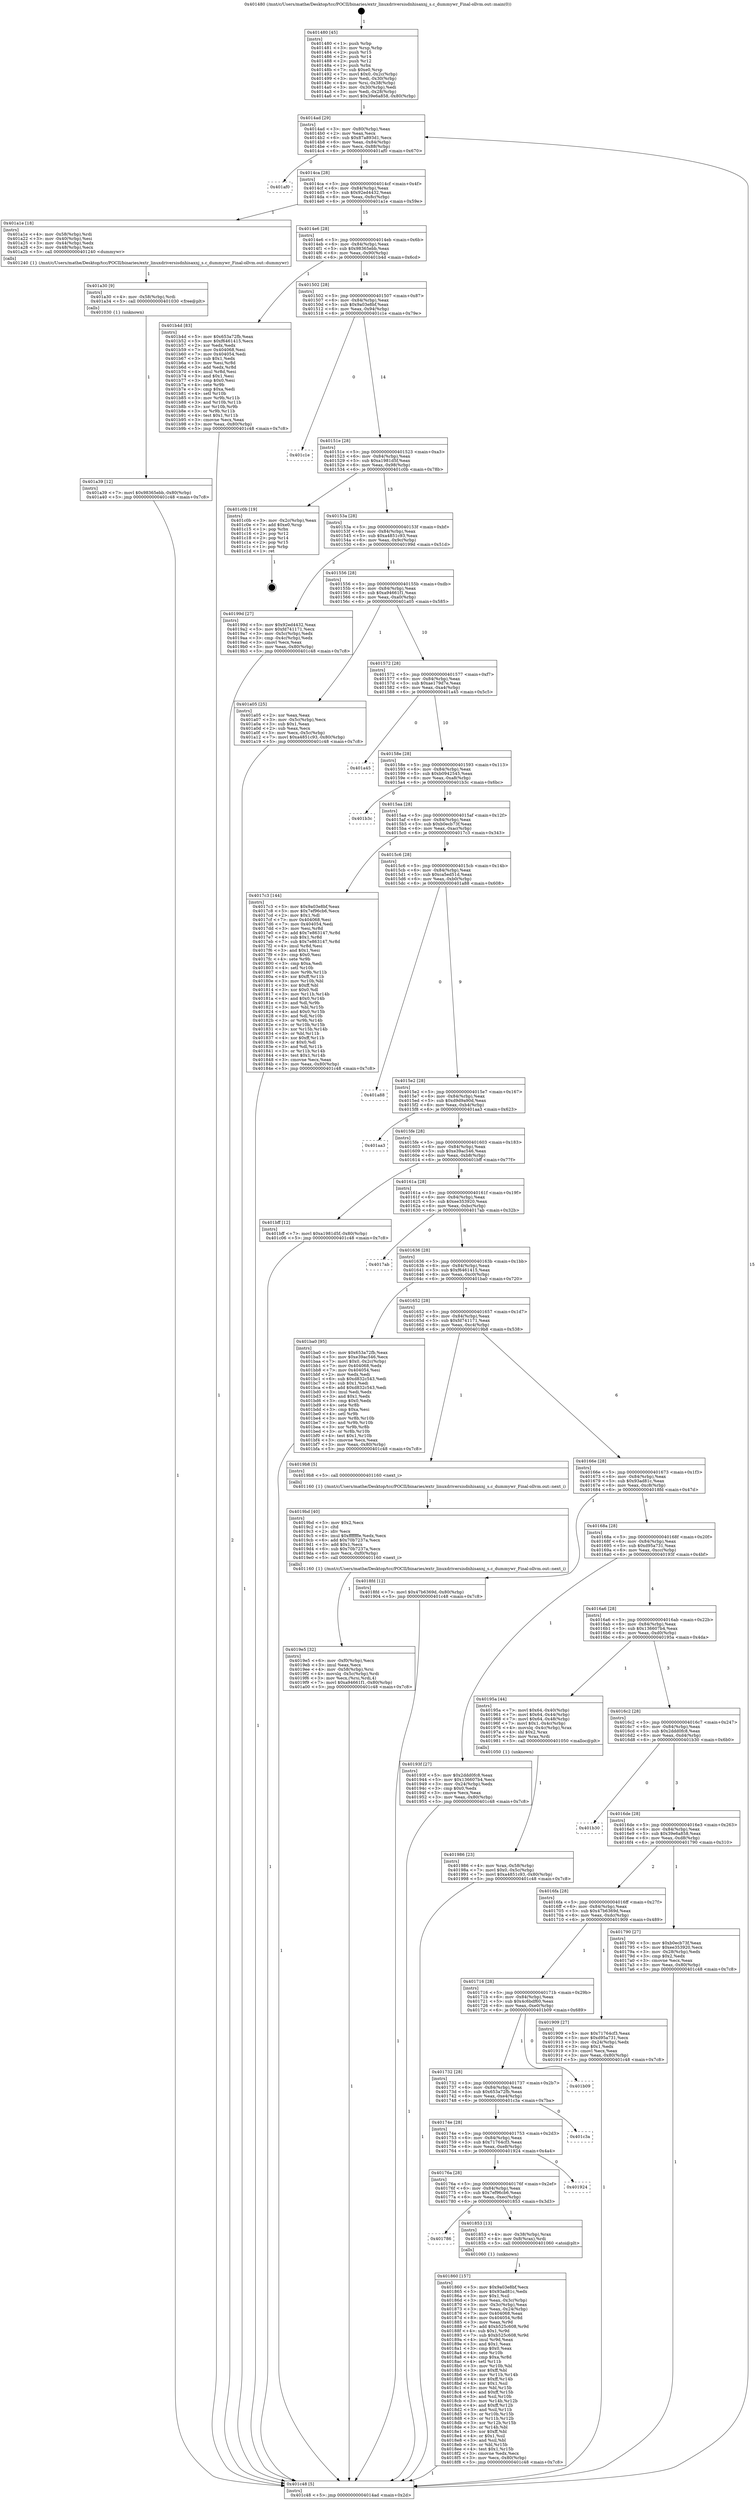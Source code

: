 digraph "0x401480" {
  label = "0x401480 (/mnt/c/Users/mathe/Desktop/tcc/POCII/binaries/extr_linuxdriversisdnhisaxnj_s.c_dummywr_Final-ollvm.out::main(0))"
  labelloc = "t"
  node[shape=record]

  Entry [label="",width=0.3,height=0.3,shape=circle,fillcolor=black,style=filled]
  "0x4014ad" [label="{
     0x4014ad [29]\l
     | [instrs]\l
     &nbsp;&nbsp;0x4014ad \<+3\>: mov -0x80(%rbp),%eax\l
     &nbsp;&nbsp;0x4014b0 \<+2\>: mov %eax,%ecx\l
     &nbsp;&nbsp;0x4014b2 \<+6\>: sub $0x87a893d1,%ecx\l
     &nbsp;&nbsp;0x4014b8 \<+6\>: mov %eax,-0x84(%rbp)\l
     &nbsp;&nbsp;0x4014be \<+6\>: mov %ecx,-0x88(%rbp)\l
     &nbsp;&nbsp;0x4014c4 \<+6\>: je 0000000000401af0 \<main+0x670\>\l
  }"]
  "0x401af0" [label="{
     0x401af0\l
  }", style=dashed]
  "0x4014ca" [label="{
     0x4014ca [28]\l
     | [instrs]\l
     &nbsp;&nbsp;0x4014ca \<+5\>: jmp 00000000004014cf \<main+0x4f\>\l
     &nbsp;&nbsp;0x4014cf \<+6\>: mov -0x84(%rbp),%eax\l
     &nbsp;&nbsp;0x4014d5 \<+5\>: sub $0x92ed4432,%eax\l
     &nbsp;&nbsp;0x4014da \<+6\>: mov %eax,-0x8c(%rbp)\l
     &nbsp;&nbsp;0x4014e0 \<+6\>: je 0000000000401a1e \<main+0x59e\>\l
  }"]
  Exit [label="",width=0.3,height=0.3,shape=circle,fillcolor=black,style=filled,peripheries=2]
  "0x401a1e" [label="{
     0x401a1e [18]\l
     | [instrs]\l
     &nbsp;&nbsp;0x401a1e \<+4\>: mov -0x58(%rbp),%rdi\l
     &nbsp;&nbsp;0x401a22 \<+3\>: mov -0x40(%rbp),%esi\l
     &nbsp;&nbsp;0x401a25 \<+3\>: mov -0x44(%rbp),%edx\l
     &nbsp;&nbsp;0x401a28 \<+3\>: mov -0x48(%rbp),%ecx\l
     &nbsp;&nbsp;0x401a2b \<+5\>: call 0000000000401240 \<dummywr\>\l
     | [calls]\l
     &nbsp;&nbsp;0x401240 \{1\} (/mnt/c/Users/mathe/Desktop/tcc/POCII/binaries/extr_linuxdriversisdnhisaxnj_s.c_dummywr_Final-ollvm.out::dummywr)\l
  }"]
  "0x4014e6" [label="{
     0x4014e6 [28]\l
     | [instrs]\l
     &nbsp;&nbsp;0x4014e6 \<+5\>: jmp 00000000004014eb \<main+0x6b\>\l
     &nbsp;&nbsp;0x4014eb \<+6\>: mov -0x84(%rbp),%eax\l
     &nbsp;&nbsp;0x4014f1 \<+5\>: sub $0x98365ebb,%eax\l
     &nbsp;&nbsp;0x4014f6 \<+6\>: mov %eax,-0x90(%rbp)\l
     &nbsp;&nbsp;0x4014fc \<+6\>: je 0000000000401b4d \<main+0x6cd\>\l
  }"]
  "0x401a39" [label="{
     0x401a39 [12]\l
     | [instrs]\l
     &nbsp;&nbsp;0x401a39 \<+7\>: movl $0x98365ebb,-0x80(%rbp)\l
     &nbsp;&nbsp;0x401a40 \<+5\>: jmp 0000000000401c48 \<main+0x7c8\>\l
  }"]
  "0x401b4d" [label="{
     0x401b4d [83]\l
     | [instrs]\l
     &nbsp;&nbsp;0x401b4d \<+5\>: mov $0x653a72fb,%eax\l
     &nbsp;&nbsp;0x401b52 \<+5\>: mov $0xf6461415,%ecx\l
     &nbsp;&nbsp;0x401b57 \<+2\>: xor %edx,%edx\l
     &nbsp;&nbsp;0x401b59 \<+7\>: mov 0x404068,%esi\l
     &nbsp;&nbsp;0x401b60 \<+7\>: mov 0x404054,%edi\l
     &nbsp;&nbsp;0x401b67 \<+3\>: sub $0x1,%edx\l
     &nbsp;&nbsp;0x401b6a \<+3\>: mov %esi,%r8d\l
     &nbsp;&nbsp;0x401b6d \<+3\>: add %edx,%r8d\l
     &nbsp;&nbsp;0x401b70 \<+4\>: imul %r8d,%esi\l
     &nbsp;&nbsp;0x401b74 \<+3\>: and $0x1,%esi\l
     &nbsp;&nbsp;0x401b77 \<+3\>: cmp $0x0,%esi\l
     &nbsp;&nbsp;0x401b7a \<+4\>: sete %r9b\l
     &nbsp;&nbsp;0x401b7e \<+3\>: cmp $0xa,%edi\l
     &nbsp;&nbsp;0x401b81 \<+4\>: setl %r10b\l
     &nbsp;&nbsp;0x401b85 \<+3\>: mov %r9b,%r11b\l
     &nbsp;&nbsp;0x401b88 \<+3\>: and %r10b,%r11b\l
     &nbsp;&nbsp;0x401b8b \<+3\>: xor %r10b,%r9b\l
     &nbsp;&nbsp;0x401b8e \<+3\>: or %r9b,%r11b\l
     &nbsp;&nbsp;0x401b91 \<+4\>: test $0x1,%r11b\l
     &nbsp;&nbsp;0x401b95 \<+3\>: cmovne %ecx,%eax\l
     &nbsp;&nbsp;0x401b98 \<+3\>: mov %eax,-0x80(%rbp)\l
     &nbsp;&nbsp;0x401b9b \<+5\>: jmp 0000000000401c48 \<main+0x7c8\>\l
  }"]
  "0x401502" [label="{
     0x401502 [28]\l
     | [instrs]\l
     &nbsp;&nbsp;0x401502 \<+5\>: jmp 0000000000401507 \<main+0x87\>\l
     &nbsp;&nbsp;0x401507 \<+6\>: mov -0x84(%rbp),%eax\l
     &nbsp;&nbsp;0x40150d \<+5\>: sub $0x9a03e8bf,%eax\l
     &nbsp;&nbsp;0x401512 \<+6\>: mov %eax,-0x94(%rbp)\l
     &nbsp;&nbsp;0x401518 \<+6\>: je 0000000000401c1e \<main+0x79e\>\l
  }"]
  "0x401a30" [label="{
     0x401a30 [9]\l
     | [instrs]\l
     &nbsp;&nbsp;0x401a30 \<+4\>: mov -0x58(%rbp),%rdi\l
     &nbsp;&nbsp;0x401a34 \<+5\>: call 0000000000401030 \<free@plt\>\l
     | [calls]\l
     &nbsp;&nbsp;0x401030 \{1\} (unknown)\l
  }"]
  "0x401c1e" [label="{
     0x401c1e\l
  }", style=dashed]
  "0x40151e" [label="{
     0x40151e [28]\l
     | [instrs]\l
     &nbsp;&nbsp;0x40151e \<+5\>: jmp 0000000000401523 \<main+0xa3\>\l
     &nbsp;&nbsp;0x401523 \<+6\>: mov -0x84(%rbp),%eax\l
     &nbsp;&nbsp;0x401529 \<+5\>: sub $0xa1981d5f,%eax\l
     &nbsp;&nbsp;0x40152e \<+6\>: mov %eax,-0x98(%rbp)\l
     &nbsp;&nbsp;0x401534 \<+6\>: je 0000000000401c0b \<main+0x78b\>\l
  }"]
  "0x4019e5" [label="{
     0x4019e5 [32]\l
     | [instrs]\l
     &nbsp;&nbsp;0x4019e5 \<+6\>: mov -0xf0(%rbp),%ecx\l
     &nbsp;&nbsp;0x4019eb \<+3\>: imul %eax,%ecx\l
     &nbsp;&nbsp;0x4019ee \<+4\>: mov -0x58(%rbp),%rsi\l
     &nbsp;&nbsp;0x4019f2 \<+4\>: movslq -0x5c(%rbp),%rdi\l
     &nbsp;&nbsp;0x4019f6 \<+3\>: mov %ecx,(%rsi,%rdi,4)\l
     &nbsp;&nbsp;0x4019f9 \<+7\>: movl $0xa94661f1,-0x80(%rbp)\l
     &nbsp;&nbsp;0x401a00 \<+5\>: jmp 0000000000401c48 \<main+0x7c8\>\l
  }"]
  "0x401c0b" [label="{
     0x401c0b [19]\l
     | [instrs]\l
     &nbsp;&nbsp;0x401c0b \<+3\>: mov -0x2c(%rbp),%eax\l
     &nbsp;&nbsp;0x401c0e \<+7\>: add $0xe0,%rsp\l
     &nbsp;&nbsp;0x401c15 \<+1\>: pop %rbx\l
     &nbsp;&nbsp;0x401c16 \<+2\>: pop %r12\l
     &nbsp;&nbsp;0x401c18 \<+2\>: pop %r14\l
     &nbsp;&nbsp;0x401c1a \<+2\>: pop %r15\l
     &nbsp;&nbsp;0x401c1c \<+1\>: pop %rbp\l
     &nbsp;&nbsp;0x401c1d \<+1\>: ret\l
  }"]
  "0x40153a" [label="{
     0x40153a [28]\l
     | [instrs]\l
     &nbsp;&nbsp;0x40153a \<+5\>: jmp 000000000040153f \<main+0xbf\>\l
     &nbsp;&nbsp;0x40153f \<+6\>: mov -0x84(%rbp),%eax\l
     &nbsp;&nbsp;0x401545 \<+5\>: sub $0xa4851c93,%eax\l
     &nbsp;&nbsp;0x40154a \<+6\>: mov %eax,-0x9c(%rbp)\l
     &nbsp;&nbsp;0x401550 \<+6\>: je 000000000040199d \<main+0x51d\>\l
  }"]
  "0x4019bd" [label="{
     0x4019bd [40]\l
     | [instrs]\l
     &nbsp;&nbsp;0x4019bd \<+5\>: mov $0x2,%ecx\l
     &nbsp;&nbsp;0x4019c2 \<+1\>: cltd\l
     &nbsp;&nbsp;0x4019c3 \<+2\>: idiv %ecx\l
     &nbsp;&nbsp;0x4019c5 \<+6\>: imul $0xfffffffe,%edx,%ecx\l
     &nbsp;&nbsp;0x4019cb \<+6\>: add $0x70b7237a,%ecx\l
     &nbsp;&nbsp;0x4019d1 \<+3\>: add $0x1,%ecx\l
     &nbsp;&nbsp;0x4019d4 \<+6\>: sub $0x70b7237a,%ecx\l
     &nbsp;&nbsp;0x4019da \<+6\>: mov %ecx,-0xf0(%rbp)\l
     &nbsp;&nbsp;0x4019e0 \<+5\>: call 0000000000401160 \<next_i\>\l
     | [calls]\l
     &nbsp;&nbsp;0x401160 \{1\} (/mnt/c/Users/mathe/Desktop/tcc/POCII/binaries/extr_linuxdriversisdnhisaxnj_s.c_dummywr_Final-ollvm.out::next_i)\l
  }"]
  "0x40199d" [label="{
     0x40199d [27]\l
     | [instrs]\l
     &nbsp;&nbsp;0x40199d \<+5\>: mov $0x92ed4432,%eax\l
     &nbsp;&nbsp;0x4019a2 \<+5\>: mov $0xfd741171,%ecx\l
     &nbsp;&nbsp;0x4019a7 \<+3\>: mov -0x5c(%rbp),%edx\l
     &nbsp;&nbsp;0x4019aa \<+3\>: cmp -0x4c(%rbp),%edx\l
     &nbsp;&nbsp;0x4019ad \<+3\>: cmovl %ecx,%eax\l
     &nbsp;&nbsp;0x4019b0 \<+3\>: mov %eax,-0x80(%rbp)\l
     &nbsp;&nbsp;0x4019b3 \<+5\>: jmp 0000000000401c48 \<main+0x7c8\>\l
  }"]
  "0x401556" [label="{
     0x401556 [28]\l
     | [instrs]\l
     &nbsp;&nbsp;0x401556 \<+5\>: jmp 000000000040155b \<main+0xdb\>\l
     &nbsp;&nbsp;0x40155b \<+6\>: mov -0x84(%rbp),%eax\l
     &nbsp;&nbsp;0x401561 \<+5\>: sub $0xa94661f1,%eax\l
     &nbsp;&nbsp;0x401566 \<+6\>: mov %eax,-0xa0(%rbp)\l
     &nbsp;&nbsp;0x40156c \<+6\>: je 0000000000401a05 \<main+0x585\>\l
  }"]
  "0x401986" [label="{
     0x401986 [23]\l
     | [instrs]\l
     &nbsp;&nbsp;0x401986 \<+4\>: mov %rax,-0x58(%rbp)\l
     &nbsp;&nbsp;0x40198a \<+7\>: movl $0x0,-0x5c(%rbp)\l
     &nbsp;&nbsp;0x401991 \<+7\>: movl $0xa4851c93,-0x80(%rbp)\l
     &nbsp;&nbsp;0x401998 \<+5\>: jmp 0000000000401c48 \<main+0x7c8\>\l
  }"]
  "0x401a05" [label="{
     0x401a05 [25]\l
     | [instrs]\l
     &nbsp;&nbsp;0x401a05 \<+2\>: xor %eax,%eax\l
     &nbsp;&nbsp;0x401a07 \<+3\>: mov -0x5c(%rbp),%ecx\l
     &nbsp;&nbsp;0x401a0a \<+3\>: sub $0x1,%eax\l
     &nbsp;&nbsp;0x401a0d \<+2\>: sub %eax,%ecx\l
     &nbsp;&nbsp;0x401a0f \<+3\>: mov %ecx,-0x5c(%rbp)\l
     &nbsp;&nbsp;0x401a12 \<+7\>: movl $0xa4851c93,-0x80(%rbp)\l
     &nbsp;&nbsp;0x401a19 \<+5\>: jmp 0000000000401c48 \<main+0x7c8\>\l
  }"]
  "0x401572" [label="{
     0x401572 [28]\l
     | [instrs]\l
     &nbsp;&nbsp;0x401572 \<+5\>: jmp 0000000000401577 \<main+0xf7\>\l
     &nbsp;&nbsp;0x401577 \<+6\>: mov -0x84(%rbp),%eax\l
     &nbsp;&nbsp;0x40157d \<+5\>: sub $0xae179d7e,%eax\l
     &nbsp;&nbsp;0x401582 \<+6\>: mov %eax,-0xa4(%rbp)\l
     &nbsp;&nbsp;0x401588 \<+6\>: je 0000000000401a45 \<main+0x5c5\>\l
  }"]
  "0x401860" [label="{
     0x401860 [157]\l
     | [instrs]\l
     &nbsp;&nbsp;0x401860 \<+5\>: mov $0x9a03e8bf,%ecx\l
     &nbsp;&nbsp;0x401865 \<+5\>: mov $0x93ad81c,%edx\l
     &nbsp;&nbsp;0x40186a \<+3\>: mov $0x1,%sil\l
     &nbsp;&nbsp;0x40186d \<+3\>: mov %eax,-0x3c(%rbp)\l
     &nbsp;&nbsp;0x401870 \<+3\>: mov -0x3c(%rbp),%eax\l
     &nbsp;&nbsp;0x401873 \<+3\>: mov %eax,-0x24(%rbp)\l
     &nbsp;&nbsp;0x401876 \<+7\>: mov 0x404068,%eax\l
     &nbsp;&nbsp;0x40187d \<+8\>: mov 0x404054,%r8d\l
     &nbsp;&nbsp;0x401885 \<+3\>: mov %eax,%r9d\l
     &nbsp;&nbsp;0x401888 \<+7\>: add $0xb525c608,%r9d\l
     &nbsp;&nbsp;0x40188f \<+4\>: sub $0x1,%r9d\l
     &nbsp;&nbsp;0x401893 \<+7\>: sub $0xb525c608,%r9d\l
     &nbsp;&nbsp;0x40189a \<+4\>: imul %r9d,%eax\l
     &nbsp;&nbsp;0x40189e \<+3\>: and $0x1,%eax\l
     &nbsp;&nbsp;0x4018a1 \<+3\>: cmp $0x0,%eax\l
     &nbsp;&nbsp;0x4018a4 \<+4\>: sete %r10b\l
     &nbsp;&nbsp;0x4018a8 \<+4\>: cmp $0xa,%r8d\l
     &nbsp;&nbsp;0x4018ac \<+4\>: setl %r11b\l
     &nbsp;&nbsp;0x4018b0 \<+3\>: mov %r10b,%bl\l
     &nbsp;&nbsp;0x4018b3 \<+3\>: xor $0xff,%bl\l
     &nbsp;&nbsp;0x4018b6 \<+3\>: mov %r11b,%r14b\l
     &nbsp;&nbsp;0x4018b9 \<+4\>: xor $0xff,%r14b\l
     &nbsp;&nbsp;0x4018bd \<+4\>: xor $0x1,%sil\l
     &nbsp;&nbsp;0x4018c1 \<+3\>: mov %bl,%r15b\l
     &nbsp;&nbsp;0x4018c4 \<+4\>: and $0xff,%r15b\l
     &nbsp;&nbsp;0x4018c8 \<+3\>: and %sil,%r10b\l
     &nbsp;&nbsp;0x4018cb \<+3\>: mov %r14b,%r12b\l
     &nbsp;&nbsp;0x4018ce \<+4\>: and $0xff,%r12b\l
     &nbsp;&nbsp;0x4018d2 \<+3\>: and %sil,%r11b\l
     &nbsp;&nbsp;0x4018d5 \<+3\>: or %r10b,%r15b\l
     &nbsp;&nbsp;0x4018d8 \<+3\>: or %r11b,%r12b\l
     &nbsp;&nbsp;0x4018db \<+3\>: xor %r12b,%r15b\l
     &nbsp;&nbsp;0x4018de \<+3\>: or %r14b,%bl\l
     &nbsp;&nbsp;0x4018e1 \<+3\>: xor $0xff,%bl\l
     &nbsp;&nbsp;0x4018e4 \<+4\>: or $0x1,%sil\l
     &nbsp;&nbsp;0x4018e8 \<+3\>: and %sil,%bl\l
     &nbsp;&nbsp;0x4018eb \<+3\>: or %bl,%r15b\l
     &nbsp;&nbsp;0x4018ee \<+4\>: test $0x1,%r15b\l
     &nbsp;&nbsp;0x4018f2 \<+3\>: cmovne %edx,%ecx\l
     &nbsp;&nbsp;0x4018f5 \<+3\>: mov %ecx,-0x80(%rbp)\l
     &nbsp;&nbsp;0x4018f8 \<+5\>: jmp 0000000000401c48 \<main+0x7c8\>\l
  }"]
  "0x401a45" [label="{
     0x401a45\l
  }", style=dashed]
  "0x40158e" [label="{
     0x40158e [28]\l
     | [instrs]\l
     &nbsp;&nbsp;0x40158e \<+5\>: jmp 0000000000401593 \<main+0x113\>\l
     &nbsp;&nbsp;0x401593 \<+6\>: mov -0x84(%rbp),%eax\l
     &nbsp;&nbsp;0x401599 \<+5\>: sub $0xb0942545,%eax\l
     &nbsp;&nbsp;0x40159e \<+6\>: mov %eax,-0xa8(%rbp)\l
     &nbsp;&nbsp;0x4015a4 \<+6\>: je 0000000000401b3c \<main+0x6bc\>\l
  }"]
  "0x401786" [label="{
     0x401786\l
  }", style=dashed]
  "0x401b3c" [label="{
     0x401b3c\l
  }", style=dashed]
  "0x4015aa" [label="{
     0x4015aa [28]\l
     | [instrs]\l
     &nbsp;&nbsp;0x4015aa \<+5\>: jmp 00000000004015af \<main+0x12f\>\l
     &nbsp;&nbsp;0x4015af \<+6\>: mov -0x84(%rbp),%eax\l
     &nbsp;&nbsp;0x4015b5 \<+5\>: sub $0xb0ecb73f,%eax\l
     &nbsp;&nbsp;0x4015ba \<+6\>: mov %eax,-0xac(%rbp)\l
     &nbsp;&nbsp;0x4015c0 \<+6\>: je 00000000004017c3 \<main+0x343\>\l
  }"]
  "0x401853" [label="{
     0x401853 [13]\l
     | [instrs]\l
     &nbsp;&nbsp;0x401853 \<+4\>: mov -0x38(%rbp),%rax\l
     &nbsp;&nbsp;0x401857 \<+4\>: mov 0x8(%rax),%rdi\l
     &nbsp;&nbsp;0x40185b \<+5\>: call 0000000000401060 \<atoi@plt\>\l
     | [calls]\l
     &nbsp;&nbsp;0x401060 \{1\} (unknown)\l
  }"]
  "0x4017c3" [label="{
     0x4017c3 [144]\l
     | [instrs]\l
     &nbsp;&nbsp;0x4017c3 \<+5\>: mov $0x9a03e8bf,%eax\l
     &nbsp;&nbsp;0x4017c8 \<+5\>: mov $0x7ef96cb6,%ecx\l
     &nbsp;&nbsp;0x4017cd \<+2\>: mov $0x1,%dl\l
     &nbsp;&nbsp;0x4017cf \<+7\>: mov 0x404068,%esi\l
     &nbsp;&nbsp;0x4017d6 \<+7\>: mov 0x404054,%edi\l
     &nbsp;&nbsp;0x4017dd \<+3\>: mov %esi,%r8d\l
     &nbsp;&nbsp;0x4017e0 \<+7\>: add $0x7e863147,%r8d\l
     &nbsp;&nbsp;0x4017e7 \<+4\>: sub $0x1,%r8d\l
     &nbsp;&nbsp;0x4017eb \<+7\>: sub $0x7e863147,%r8d\l
     &nbsp;&nbsp;0x4017f2 \<+4\>: imul %r8d,%esi\l
     &nbsp;&nbsp;0x4017f6 \<+3\>: and $0x1,%esi\l
     &nbsp;&nbsp;0x4017f9 \<+3\>: cmp $0x0,%esi\l
     &nbsp;&nbsp;0x4017fc \<+4\>: sete %r9b\l
     &nbsp;&nbsp;0x401800 \<+3\>: cmp $0xa,%edi\l
     &nbsp;&nbsp;0x401803 \<+4\>: setl %r10b\l
     &nbsp;&nbsp;0x401807 \<+3\>: mov %r9b,%r11b\l
     &nbsp;&nbsp;0x40180a \<+4\>: xor $0xff,%r11b\l
     &nbsp;&nbsp;0x40180e \<+3\>: mov %r10b,%bl\l
     &nbsp;&nbsp;0x401811 \<+3\>: xor $0xff,%bl\l
     &nbsp;&nbsp;0x401814 \<+3\>: xor $0x0,%dl\l
     &nbsp;&nbsp;0x401817 \<+3\>: mov %r11b,%r14b\l
     &nbsp;&nbsp;0x40181a \<+4\>: and $0x0,%r14b\l
     &nbsp;&nbsp;0x40181e \<+3\>: and %dl,%r9b\l
     &nbsp;&nbsp;0x401821 \<+3\>: mov %bl,%r15b\l
     &nbsp;&nbsp;0x401824 \<+4\>: and $0x0,%r15b\l
     &nbsp;&nbsp;0x401828 \<+3\>: and %dl,%r10b\l
     &nbsp;&nbsp;0x40182b \<+3\>: or %r9b,%r14b\l
     &nbsp;&nbsp;0x40182e \<+3\>: or %r10b,%r15b\l
     &nbsp;&nbsp;0x401831 \<+3\>: xor %r15b,%r14b\l
     &nbsp;&nbsp;0x401834 \<+3\>: or %bl,%r11b\l
     &nbsp;&nbsp;0x401837 \<+4\>: xor $0xff,%r11b\l
     &nbsp;&nbsp;0x40183b \<+3\>: or $0x0,%dl\l
     &nbsp;&nbsp;0x40183e \<+3\>: and %dl,%r11b\l
     &nbsp;&nbsp;0x401841 \<+3\>: or %r11b,%r14b\l
     &nbsp;&nbsp;0x401844 \<+4\>: test $0x1,%r14b\l
     &nbsp;&nbsp;0x401848 \<+3\>: cmovne %ecx,%eax\l
     &nbsp;&nbsp;0x40184b \<+3\>: mov %eax,-0x80(%rbp)\l
     &nbsp;&nbsp;0x40184e \<+5\>: jmp 0000000000401c48 \<main+0x7c8\>\l
  }"]
  "0x4015c6" [label="{
     0x4015c6 [28]\l
     | [instrs]\l
     &nbsp;&nbsp;0x4015c6 \<+5\>: jmp 00000000004015cb \<main+0x14b\>\l
     &nbsp;&nbsp;0x4015cb \<+6\>: mov -0x84(%rbp),%eax\l
     &nbsp;&nbsp;0x4015d1 \<+5\>: sub $0xca5ed51d,%eax\l
     &nbsp;&nbsp;0x4015d6 \<+6\>: mov %eax,-0xb0(%rbp)\l
     &nbsp;&nbsp;0x4015dc \<+6\>: je 0000000000401a88 \<main+0x608\>\l
  }"]
  "0x40176a" [label="{
     0x40176a [28]\l
     | [instrs]\l
     &nbsp;&nbsp;0x40176a \<+5\>: jmp 000000000040176f \<main+0x2ef\>\l
     &nbsp;&nbsp;0x40176f \<+6\>: mov -0x84(%rbp),%eax\l
     &nbsp;&nbsp;0x401775 \<+5\>: sub $0x7ef96cb6,%eax\l
     &nbsp;&nbsp;0x40177a \<+6\>: mov %eax,-0xec(%rbp)\l
     &nbsp;&nbsp;0x401780 \<+6\>: je 0000000000401853 \<main+0x3d3\>\l
  }"]
  "0x401a88" [label="{
     0x401a88\l
  }", style=dashed]
  "0x4015e2" [label="{
     0x4015e2 [28]\l
     | [instrs]\l
     &nbsp;&nbsp;0x4015e2 \<+5\>: jmp 00000000004015e7 \<main+0x167\>\l
     &nbsp;&nbsp;0x4015e7 \<+6\>: mov -0x84(%rbp),%eax\l
     &nbsp;&nbsp;0x4015ed \<+5\>: sub $0xd9d9a90d,%eax\l
     &nbsp;&nbsp;0x4015f2 \<+6\>: mov %eax,-0xb4(%rbp)\l
     &nbsp;&nbsp;0x4015f8 \<+6\>: je 0000000000401aa3 \<main+0x623\>\l
  }"]
  "0x401924" [label="{
     0x401924\l
  }", style=dashed]
  "0x401aa3" [label="{
     0x401aa3\l
  }", style=dashed]
  "0x4015fe" [label="{
     0x4015fe [28]\l
     | [instrs]\l
     &nbsp;&nbsp;0x4015fe \<+5\>: jmp 0000000000401603 \<main+0x183\>\l
     &nbsp;&nbsp;0x401603 \<+6\>: mov -0x84(%rbp),%eax\l
     &nbsp;&nbsp;0x401609 \<+5\>: sub $0xe39ac546,%eax\l
     &nbsp;&nbsp;0x40160e \<+6\>: mov %eax,-0xb8(%rbp)\l
     &nbsp;&nbsp;0x401614 \<+6\>: je 0000000000401bff \<main+0x77f\>\l
  }"]
  "0x40174e" [label="{
     0x40174e [28]\l
     | [instrs]\l
     &nbsp;&nbsp;0x40174e \<+5\>: jmp 0000000000401753 \<main+0x2d3\>\l
     &nbsp;&nbsp;0x401753 \<+6\>: mov -0x84(%rbp),%eax\l
     &nbsp;&nbsp;0x401759 \<+5\>: sub $0x71764cf3,%eax\l
     &nbsp;&nbsp;0x40175e \<+6\>: mov %eax,-0xe8(%rbp)\l
     &nbsp;&nbsp;0x401764 \<+6\>: je 0000000000401924 \<main+0x4a4\>\l
  }"]
  "0x401bff" [label="{
     0x401bff [12]\l
     | [instrs]\l
     &nbsp;&nbsp;0x401bff \<+7\>: movl $0xa1981d5f,-0x80(%rbp)\l
     &nbsp;&nbsp;0x401c06 \<+5\>: jmp 0000000000401c48 \<main+0x7c8\>\l
  }"]
  "0x40161a" [label="{
     0x40161a [28]\l
     | [instrs]\l
     &nbsp;&nbsp;0x40161a \<+5\>: jmp 000000000040161f \<main+0x19f\>\l
     &nbsp;&nbsp;0x40161f \<+6\>: mov -0x84(%rbp),%eax\l
     &nbsp;&nbsp;0x401625 \<+5\>: sub $0xee353920,%eax\l
     &nbsp;&nbsp;0x40162a \<+6\>: mov %eax,-0xbc(%rbp)\l
     &nbsp;&nbsp;0x401630 \<+6\>: je 00000000004017ab \<main+0x32b\>\l
  }"]
  "0x401c3a" [label="{
     0x401c3a\l
  }", style=dashed]
  "0x4017ab" [label="{
     0x4017ab\l
  }", style=dashed]
  "0x401636" [label="{
     0x401636 [28]\l
     | [instrs]\l
     &nbsp;&nbsp;0x401636 \<+5\>: jmp 000000000040163b \<main+0x1bb\>\l
     &nbsp;&nbsp;0x40163b \<+6\>: mov -0x84(%rbp),%eax\l
     &nbsp;&nbsp;0x401641 \<+5\>: sub $0xf6461415,%eax\l
     &nbsp;&nbsp;0x401646 \<+6\>: mov %eax,-0xc0(%rbp)\l
     &nbsp;&nbsp;0x40164c \<+6\>: je 0000000000401ba0 \<main+0x720\>\l
  }"]
  "0x401732" [label="{
     0x401732 [28]\l
     | [instrs]\l
     &nbsp;&nbsp;0x401732 \<+5\>: jmp 0000000000401737 \<main+0x2b7\>\l
     &nbsp;&nbsp;0x401737 \<+6\>: mov -0x84(%rbp),%eax\l
     &nbsp;&nbsp;0x40173d \<+5\>: sub $0x653a72fb,%eax\l
     &nbsp;&nbsp;0x401742 \<+6\>: mov %eax,-0xe4(%rbp)\l
     &nbsp;&nbsp;0x401748 \<+6\>: je 0000000000401c3a \<main+0x7ba\>\l
  }"]
  "0x401ba0" [label="{
     0x401ba0 [95]\l
     | [instrs]\l
     &nbsp;&nbsp;0x401ba0 \<+5\>: mov $0x653a72fb,%eax\l
     &nbsp;&nbsp;0x401ba5 \<+5\>: mov $0xe39ac546,%ecx\l
     &nbsp;&nbsp;0x401baa \<+7\>: movl $0x0,-0x2c(%rbp)\l
     &nbsp;&nbsp;0x401bb1 \<+7\>: mov 0x404068,%edx\l
     &nbsp;&nbsp;0x401bb8 \<+7\>: mov 0x404054,%esi\l
     &nbsp;&nbsp;0x401bbf \<+2\>: mov %edx,%edi\l
     &nbsp;&nbsp;0x401bc1 \<+6\>: sub $0xd832c543,%edi\l
     &nbsp;&nbsp;0x401bc7 \<+3\>: sub $0x1,%edi\l
     &nbsp;&nbsp;0x401bca \<+6\>: add $0xd832c543,%edi\l
     &nbsp;&nbsp;0x401bd0 \<+3\>: imul %edi,%edx\l
     &nbsp;&nbsp;0x401bd3 \<+3\>: and $0x1,%edx\l
     &nbsp;&nbsp;0x401bd6 \<+3\>: cmp $0x0,%edx\l
     &nbsp;&nbsp;0x401bd9 \<+4\>: sete %r8b\l
     &nbsp;&nbsp;0x401bdd \<+3\>: cmp $0xa,%esi\l
     &nbsp;&nbsp;0x401be0 \<+4\>: setl %r9b\l
     &nbsp;&nbsp;0x401be4 \<+3\>: mov %r8b,%r10b\l
     &nbsp;&nbsp;0x401be7 \<+3\>: and %r9b,%r10b\l
     &nbsp;&nbsp;0x401bea \<+3\>: xor %r9b,%r8b\l
     &nbsp;&nbsp;0x401bed \<+3\>: or %r8b,%r10b\l
     &nbsp;&nbsp;0x401bf0 \<+4\>: test $0x1,%r10b\l
     &nbsp;&nbsp;0x401bf4 \<+3\>: cmovne %ecx,%eax\l
     &nbsp;&nbsp;0x401bf7 \<+3\>: mov %eax,-0x80(%rbp)\l
     &nbsp;&nbsp;0x401bfa \<+5\>: jmp 0000000000401c48 \<main+0x7c8\>\l
  }"]
  "0x401652" [label="{
     0x401652 [28]\l
     | [instrs]\l
     &nbsp;&nbsp;0x401652 \<+5\>: jmp 0000000000401657 \<main+0x1d7\>\l
     &nbsp;&nbsp;0x401657 \<+6\>: mov -0x84(%rbp),%eax\l
     &nbsp;&nbsp;0x40165d \<+5\>: sub $0xfd741171,%eax\l
     &nbsp;&nbsp;0x401662 \<+6\>: mov %eax,-0xc4(%rbp)\l
     &nbsp;&nbsp;0x401668 \<+6\>: je 00000000004019b8 \<main+0x538\>\l
  }"]
  "0x401b09" [label="{
     0x401b09\l
  }", style=dashed]
  "0x4019b8" [label="{
     0x4019b8 [5]\l
     | [instrs]\l
     &nbsp;&nbsp;0x4019b8 \<+5\>: call 0000000000401160 \<next_i\>\l
     | [calls]\l
     &nbsp;&nbsp;0x401160 \{1\} (/mnt/c/Users/mathe/Desktop/tcc/POCII/binaries/extr_linuxdriversisdnhisaxnj_s.c_dummywr_Final-ollvm.out::next_i)\l
  }"]
  "0x40166e" [label="{
     0x40166e [28]\l
     | [instrs]\l
     &nbsp;&nbsp;0x40166e \<+5\>: jmp 0000000000401673 \<main+0x1f3\>\l
     &nbsp;&nbsp;0x401673 \<+6\>: mov -0x84(%rbp),%eax\l
     &nbsp;&nbsp;0x401679 \<+5\>: sub $0x93ad81c,%eax\l
     &nbsp;&nbsp;0x40167e \<+6\>: mov %eax,-0xc8(%rbp)\l
     &nbsp;&nbsp;0x401684 \<+6\>: je 00000000004018fd \<main+0x47d\>\l
  }"]
  "0x401716" [label="{
     0x401716 [28]\l
     | [instrs]\l
     &nbsp;&nbsp;0x401716 \<+5\>: jmp 000000000040171b \<main+0x29b\>\l
     &nbsp;&nbsp;0x40171b \<+6\>: mov -0x84(%rbp),%eax\l
     &nbsp;&nbsp;0x401721 \<+5\>: sub $0x4c6bdf60,%eax\l
     &nbsp;&nbsp;0x401726 \<+6\>: mov %eax,-0xe0(%rbp)\l
     &nbsp;&nbsp;0x40172c \<+6\>: je 0000000000401b09 \<main+0x689\>\l
  }"]
  "0x4018fd" [label="{
     0x4018fd [12]\l
     | [instrs]\l
     &nbsp;&nbsp;0x4018fd \<+7\>: movl $0x47b6369d,-0x80(%rbp)\l
     &nbsp;&nbsp;0x401904 \<+5\>: jmp 0000000000401c48 \<main+0x7c8\>\l
  }"]
  "0x40168a" [label="{
     0x40168a [28]\l
     | [instrs]\l
     &nbsp;&nbsp;0x40168a \<+5\>: jmp 000000000040168f \<main+0x20f\>\l
     &nbsp;&nbsp;0x40168f \<+6\>: mov -0x84(%rbp),%eax\l
     &nbsp;&nbsp;0x401695 \<+5\>: sub $0xd95a731,%eax\l
     &nbsp;&nbsp;0x40169a \<+6\>: mov %eax,-0xcc(%rbp)\l
     &nbsp;&nbsp;0x4016a0 \<+6\>: je 000000000040193f \<main+0x4bf\>\l
  }"]
  "0x401909" [label="{
     0x401909 [27]\l
     | [instrs]\l
     &nbsp;&nbsp;0x401909 \<+5\>: mov $0x71764cf3,%eax\l
     &nbsp;&nbsp;0x40190e \<+5\>: mov $0xd95a731,%ecx\l
     &nbsp;&nbsp;0x401913 \<+3\>: mov -0x24(%rbp),%edx\l
     &nbsp;&nbsp;0x401916 \<+3\>: cmp $0x1,%edx\l
     &nbsp;&nbsp;0x401919 \<+3\>: cmovl %ecx,%eax\l
     &nbsp;&nbsp;0x40191c \<+3\>: mov %eax,-0x80(%rbp)\l
     &nbsp;&nbsp;0x40191f \<+5\>: jmp 0000000000401c48 \<main+0x7c8\>\l
  }"]
  "0x40193f" [label="{
     0x40193f [27]\l
     | [instrs]\l
     &nbsp;&nbsp;0x40193f \<+5\>: mov $0x2ddd0fc8,%eax\l
     &nbsp;&nbsp;0x401944 \<+5\>: mov $0x136607b4,%ecx\l
     &nbsp;&nbsp;0x401949 \<+3\>: mov -0x24(%rbp),%edx\l
     &nbsp;&nbsp;0x40194c \<+3\>: cmp $0x0,%edx\l
     &nbsp;&nbsp;0x40194f \<+3\>: cmove %ecx,%eax\l
     &nbsp;&nbsp;0x401952 \<+3\>: mov %eax,-0x80(%rbp)\l
     &nbsp;&nbsp;0x401955 \<+5\>: jmp 0000000000401c48 \<main+0x7c8\>\l
  }"]
  "0x4016a6" [label="{
     0x4016a6 [28]\l
     | [instrs]\l
     &nbsp;&nbsp;0x4016a6 \<+5\>: jmp 00000000004016ab \<main+0x22b\>\l
     &nbsp;&nbsp;0x4016ab \<+6\>: mov -0x84(%rbp),%eax\l
     &nbsp;&nbsp;0x4016b1 \<+5\>: sub $0x136607b4,%eax\l
     &nbsp;&nbsp;0x4016b6 \<+6\>: mov %eax,-0xd0(%rbp)\l
     &nbsp;&nbsp;0x4016bc \<+6\>: je 000000000040195a \<main+0x4da\>\l
  }"]
  "0x401480" [label="{
     0x401480 [45]\l
     | [instrs]\l
     &nbsp;&nbsp;0x401480 \<+1\>: push %rbp\l
     &nbsp;&nbsp;0x401481 \<+3\>: mov %rsp,%rbp\l
     &nbsp;&nbsp;0x401484 \<+2\>: push %r15\l
     &nbsp;&nbsp;0x401486 \<+2\>: push %r14\l
     &nbsp;&nbsp;0x401488 \<+2\>: push %r12\l
     &nbsp;&nbsp;0x40148a \<+1\>: push %rbx\l
     &nbsp;&nbsp;0x40148b \<+7\>: sub $0xe0,%rsp\l
     &nbsp;&nbsp;0x401492 \<+7\>: movl $0x0,-0x2c(%rbp)\l
     &nbsp;&nbsp;0x401499 \<+3\>: mov %edi,-0x30(%rbp)\l
     &nbsp;&nbsp;0x40149c \<+4\>: mov %rsi,-0x38(%rbp)\l
     &nbsp;&nbsp;0x4014a0 \<+3\>: mov -0x30(%rbp),%edi\l
     &nbsp;&nbsp;0x4014a3 \<+3\>: mov %edi,-0x28(%rbp)\l
     &nbsp;&nbsp;0x4014a6 \<+7\>: movl $0x39e6a858,-0x80(%rbp)\l
  }"]
  "0x40195a" [label="{
     0x40195a [44]\l
     | [instrs]\l
     &nbsp;&nbsp;0x40195a \<+7\>: movl $0x64,-0x40(%rbp)\l
     &nbsp;&nbsp;0x401961 \<+7\>: movl $0x64,-0x44(%rbp)\l
     &nbsp;&nbsp;0x401968 \<+7\>: movl $0x64,-0x48(%rbp)\l
     &nbsp;&nbsp;0x40196f \<+7\>: movl $0x1,-0x4c(%rbp)\l
     &nbsp;&nbsp;0x401976 \<+4\>: movslq -0x4c(%rbp),%rax\l
     &nbsp;&nbsp;0x40197a \<+4\>: shl $0x2,%rax\l
     &nbsp;&nbsp;0x40197e \<+3\>: mov %rax,%rdi\l
     &nbsp;&nbsp;0x401981 \<+5\>: call 0000000000401050 \<malloc@plt\>\l
     | [calls]\l
     &nbsp;&nbsp;0x401050 \{1\} (unknown)\l
  }"]
  "0x4016c2" [label="{
     0x4016c2 [28]\l
     | [instrs]\l
     &nbsp;&nbsp;0x4016c2 \<+5\>: jmp 00000000004016c7 \<main+0x247\>\l
     &nbsp;&nbsp;0x4016c7 \<+6\>: mov -0x84(%rbp),%eax\l
     &nbsp;&nbsp;0x4016cd \<+5\>: sub $0x2ddd0fc8,%eax\l
     &nbsp;&nbsp;0x4016d2 \<+6\>: mov %eax,-0xd4(%rbp)\l
     &nbsp;&nbsp;0x4016d8 \<+6\>: je 0000000000401b30 \<main+0x6b0\>\l
  }"]
  "0x401c48" [label="{
     0x401c48 [5]\l
     | [instrs]\l
     &nbsp;&nbsp;0x401c48 \<+5\>: jmp 00000000004014ad \<main+0x2d\>\l
  }"]
  "0x401b30" [label="{
     0x401b30\l
  }", style=dashed]
  "0x4016de" [label="{
     0x4016de [28]\l
     | [instrs]\l
     &nbsp;&nbsp;0x4016de \<+5\>: jmp 00000000004016e3 \<main+0x263\>\l
     &nbsp;&nbsp;0x4016e3 \<+6\>: mov -0x84(%rbp),%eax\l
     &nbsp;&nbsp;0x4016e9 \<+5\>: sub $0x39e6a858,%eax\l
     &nbsp;&nbsp;0x4016ee \<+6\>: mov %eax,-0xd8(%rbp)\l
     &nbsp;&nbsp;0x4016f4 \<+6\>: je 0000000000401790 \<main+0x310\>\l
  }"]
  "0x4016fa" [label="{
     0x4016fa [28]\l
     | [instrs]\l
     &nbsp;&nbsp;0x4016fa \<+5\>: jmp 00000000004016ff \<main+0x27f\>\l
     &nbsp;&nbsp;0x4016ff \<+6\>: mov -0x84(%rbp),%eax\l
     &nbsp;&nbsp;0x401705 \<+5\>: sub $0x47b6369d,%eax\l
     &nbsp;&nbsp;0x40170a \<+6\>: mov %eax,-0xdc(%rbp)\l
     &nbsp;&nbsp;0x401710 \<+6\>: je 0000000000401909 \<main+0x489\>\l
  }"]
  "0x401790" [label="{
     0x401790 [27]\l
     | [instrs]\l
     &nbsp;&nbsp;0x401790 \<+5\>: mov $0xb0ecb73f,%eax\l
     &nbsp;&nbsp;0x401795 \<+5\>: mov $0xee353920,%ecx\l
     &nbsp;&nbsp;0x40179a \<+3\>: mov -0x28(%rbp),%edx\l
     &nbsp;&nbsp;0x40179d \<+3\>: cmp $0x2,%edx\l
     &nbsp;&nbsp;0x4017a0 \<+3\>: cmovne %ecx,%eax\l
     &nbsp;&nbsp;0x4017a3 \<+3\>: mov %eax,-0x80(%rbp)\l
     &nbsp;&nbsp;0x4017a6 \<+5\>: jmp 0000000000401c48 \<main+0x7c8\>\l
  }"]
  Entry -> "0x401480" [label=" 1"]
  "0x4014ad" -> "0x401af0" [label=" 0"]
  "0x4014ad" -> "0x4014ca" [label=" 16"]
  "0x401c0b" -> Exit [label=" 1"]
  "0x4014ca" -> "0x401a1e" [label=" 1"]
  "0x4014ca" -> "0x4014e6" [label=" 15"]
  "0x401bff" -> "0x401c48" [label=" 1"]
  "0x4014e6" -> "0x401b4d" [label=" 1"]
  "0x4014e6" -> "0x401502" [label=" 14"]
  "0x401ba0" -> "0x401c48" [label=" 1"]
  "0x401502" -> "0x401c1e" [label=" 0"]
  "0x401502" -> "0x40151e" [label=" 14"]
  "0x401b4d" -> "0x401c48" [label=" 1"]
  "0x40151e" -> "0x401c0b" [label=" 1"]
  "0x40151e" -> "0x40153a" [label=" 13"]
  "0x401a39" -> "0x401c48" [label=" 1"]
  "0x40153a" -> "0x40199d" [label=" 2"]
  "0x40153a" -> "0x401556" [label=" 11"]
  "0x401a30" -> "0x401a39" [label=" 1"]
  "0x401556" -> "0x401a05" [label=" 1"]
  "0x401556" -> "0x401572" [label=" 10"]
  "0x401a1e" -> "0x401a30" [label=" 1"]
  "0x401572" -> "0x401a45" [label=" 0"]
  "0x401572" -> "0x40158e" [label=" 10"]
  "0x401a05" -> "0x401c48" [label=" 1"]
  "0x40158e" -> "0x401b3c" [label=" 0"]
  "0x40158e" -> "0x4015aa" [label=" 10"]
  "0x4019e5" -> "0x401c48" [label=" 1"]
  "0x4015aa" -> "0x4017c3" [label=" 1"]
  "0x4015aa" -> "0x4015c6" [label=" 9"]
  "0x4019bd" -> "0x4019e5" [label=" 1"]
  "0x4015c6" -> "0x401a88" [label=" 0"]
  "0x4015c6" -> "0x4015e2" [label=" 9"]
  "0x40199d" -> "0x401c48" [label=" 2"]
  "0x4015e2" -> "0x401aa3" [label=" 0"]
  "0x4015e2" -> "0x4015fe" [label=" 9"]
  "0x401986" -> "0x401c48" [label=" 1"]
  "0x4015fe" -> "0x401bff" [label=" 1"]
  "0x4015fe" -> "0x40161a" [label=" 8"]
  "0x40193f" -> "0x401c48" [label=" 1"]
  "0x40161a" -> "0x4017ab" [label=" 0"]
  "0x40161a" -> "0x401636" [label=" 8"]
  "0x401909" -> "0x401c48" [label=" 1"]
  "0x401636" -> "0x401ba0" [label=" 1"]
  "0x401636" -> "0x401652" [label=" 7"]
  "0x401860" -> "0x401c48" [label=" 1"]
  "0x401652" -> "0x4019b8" [label=" 1"]
  "0x401652" -> "0x40166e" [label=" 6"]
  "0x401853" -> "0x401860" [label=" 1"]
  "0x40166e" -> "0x4018fd" [label=" 1"]
  "0x40166e" -> "0x40168a" [label=" 5"]
  "0x40176a" -> "0x401853" [label=" 1"]
  "0x40168a" -> "0x40193f" [label=" 1"]
  "0x40168a" -> "0x4016a6" [label=" 4"]
  "0x4019b8" -> "0x4019bd" [label=" 1"]
  "0x4016a6" -> "0x40195a" [label=" 1"]
  "0x4016a6" -> "0x4016c2" [label=" 3"]
  "0x40174e" -> "0x401924" [label=" 0"]
  "0x4016c2" -> "0x401b30" [label=" 0"]
  "0x4016c2" -> "0x4016de" [label=" 3"]
  "0x40195a" -> "0x401986" [label=" 1"]
  "0x4016de" -> "0x401790" [label=" 1"]
  "0x4016de" -> "0x4016fa" [label=" 2"]
  "0x401790" -> "0x401c48" [label=" 1"]
  "0x401480" -> "0x4014ad" [label=" 1"]
  "0x401c48" -> "0x4014ad" [label=" 15"]
  "0x4017c3" -> "0x401c48" [label=" 1"]
  "0x40174e" -> "0x40176a" [label=" 1"]
  "0x4016fa" -> "0x401909" [label=" 1"]
  "0x4016fa" -> "0x401716" [label=" 1"]
  "0x40176a" -> "0x401786" [label=" 0"]
  "0x401716" -> "0x401b09" [label=" 0"]
  "0x401716" -> "0x401732" [label=" 1"]
  "0x4018fd" -> "0x401c48" [label=" 1"]
  "0x401732" -> "0x401c3a" [label=" 0"]
  "0x401732" -> "0x40174e" [label=" 1"]
}
